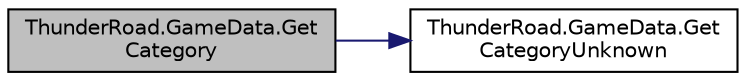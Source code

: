 digraph "ThunderRoad.GameData.GetCategory"
{
 // LATEX_PDF_SIZE
  edge [fontname="Helvetica",fontsize="10",labelfontname="Helvetica",labelfontsize="10"];
  node [fontname="Helvetica",fontsize="10",shape=record];
  rankdir="LR";
  Node1 [label="ThunderRoad.GameData.Get\lCategory",height=0.2,width=0.4,color="black", fillcolor="grey75", style="filled", fontcolor="black",tooltip="Gets the category."];
  Node1 -> Node2 [color="midnightblue",fontsize="10",style="solid",fontname="Helvetica"];
  Node2 [label="ThunderRoad.GameData.Get\lCategoryUnknown",height=0.2,width=0.4,color="black", fillcolor="white", style="filled",URL="$class_thunder_road_1_1_game_data.html#a107ce57b3e139fe3d0644edea197b2d0",tooltip="Gets the category unknown."];
}
